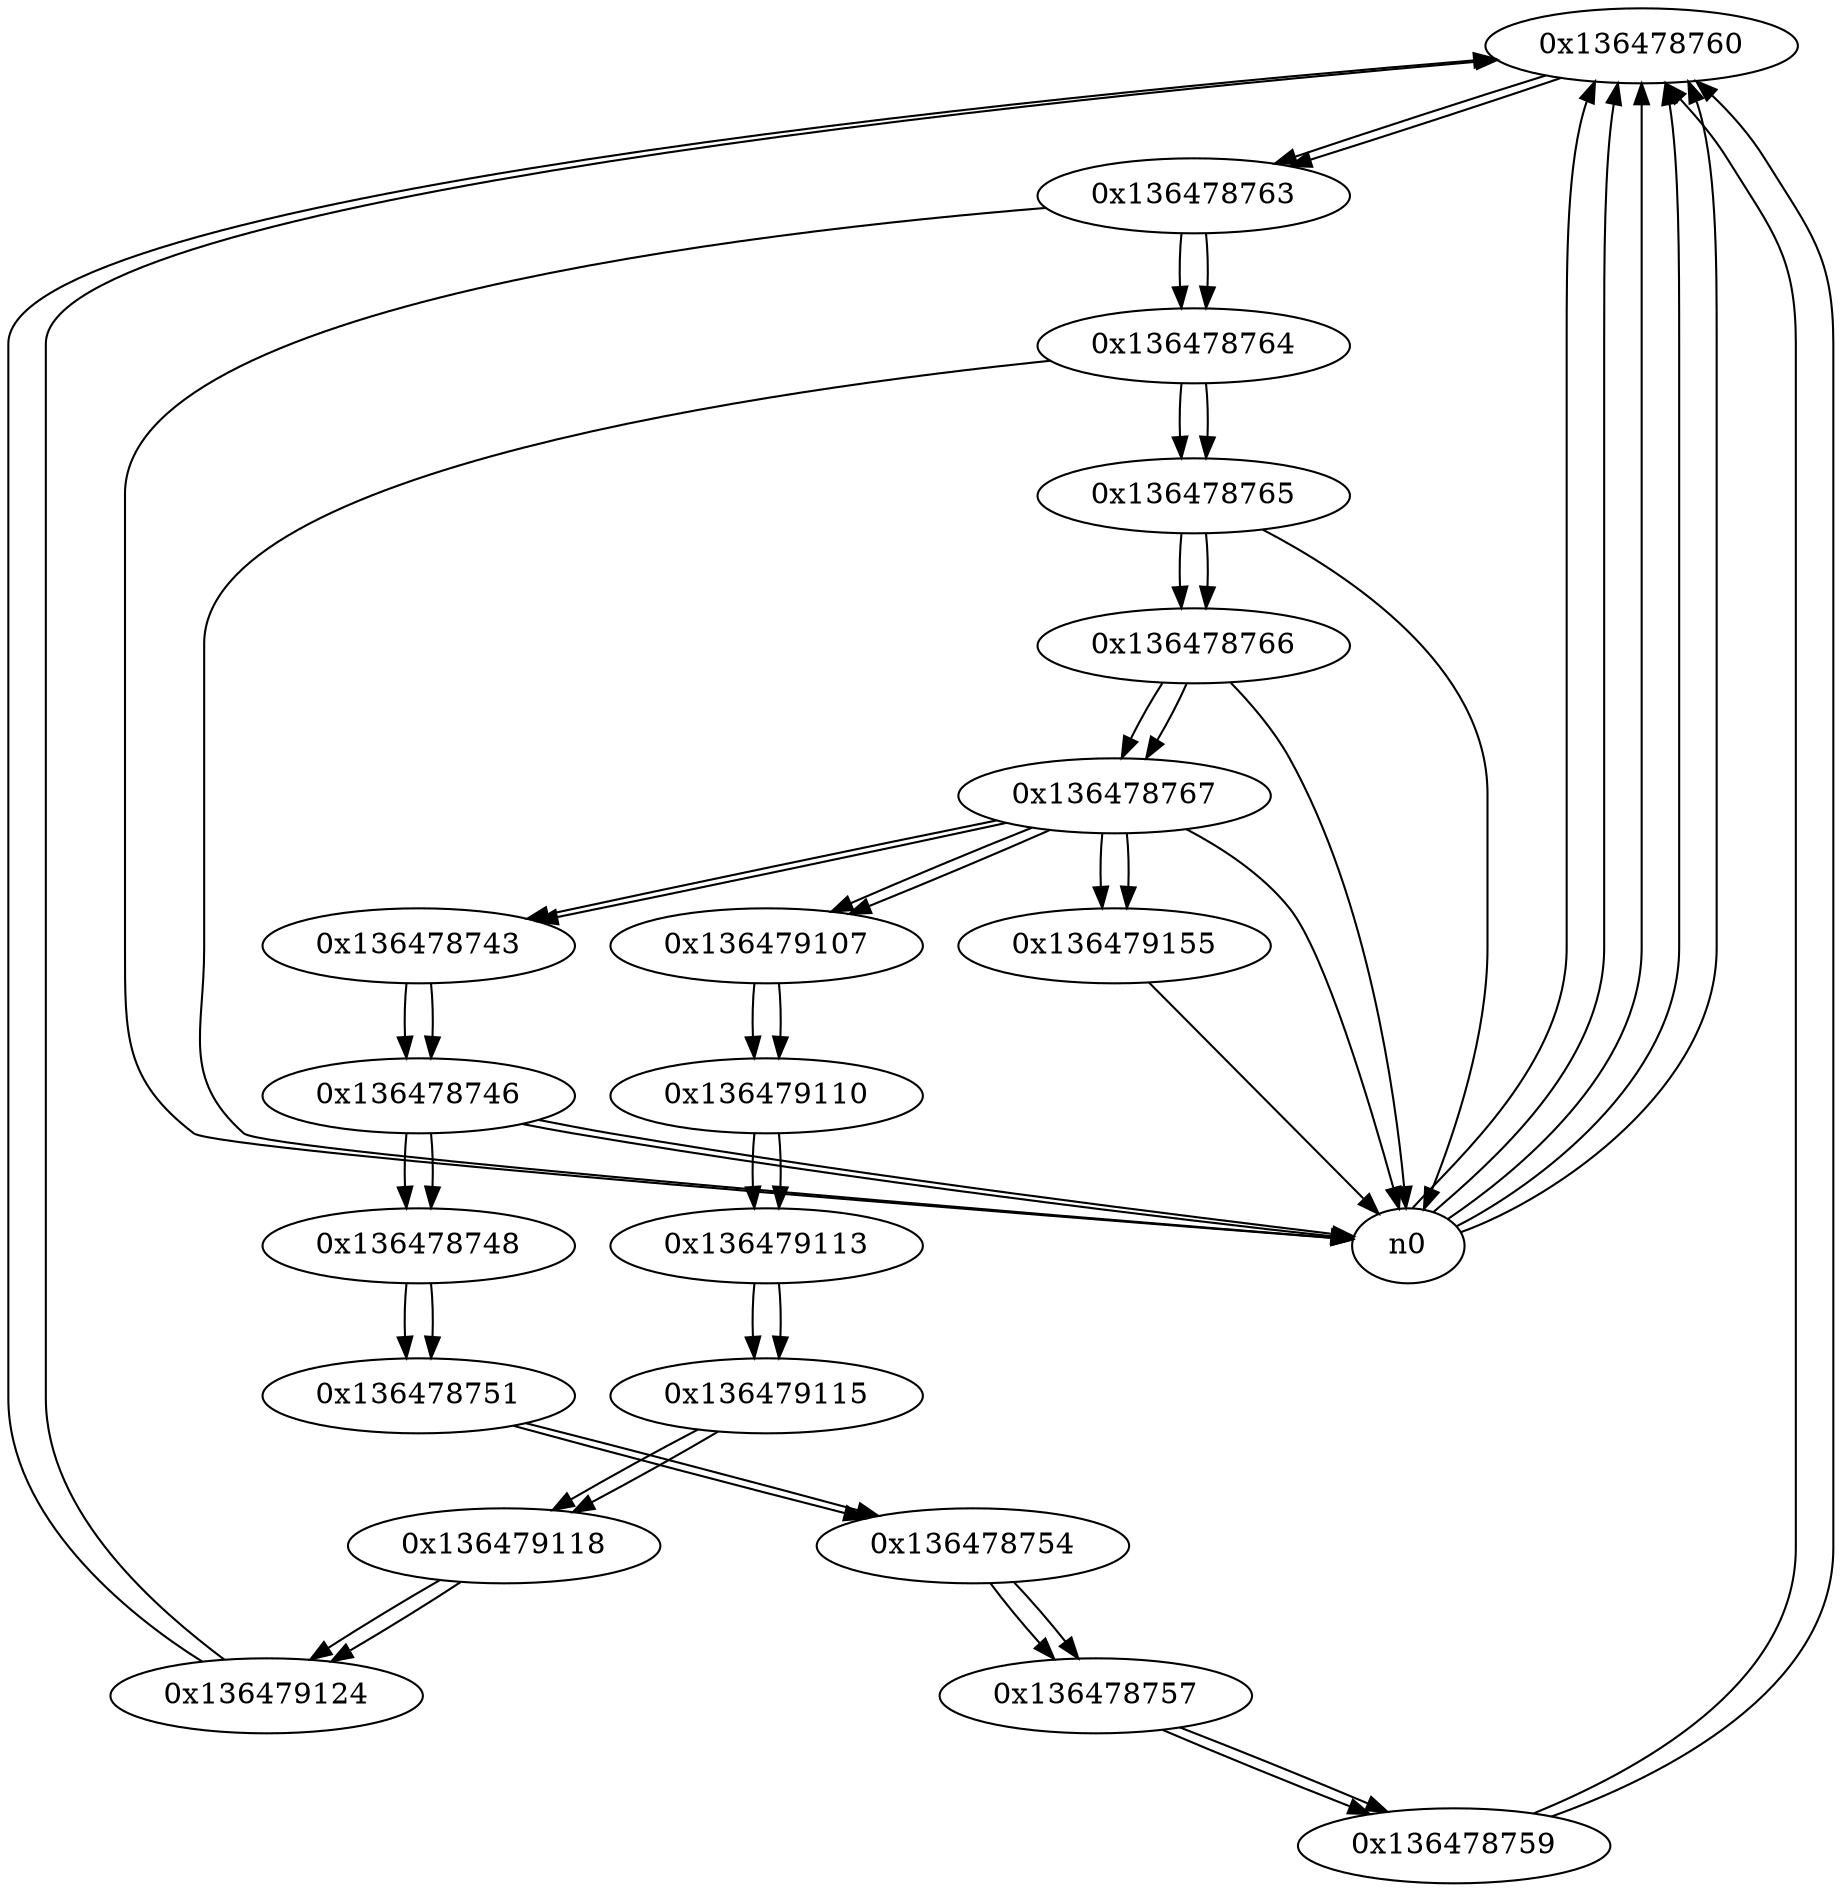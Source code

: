 digraph G{
/* nodes */
  n1 [label="0x136478760"]
  n2 [label="0x136478763"]
  n3 [label="0x136478764"]
  n4 [label="0x136478765"]
  n5 [label="0x136478766"]
  n6 [label="0x136478767"]
  n7 [label="0x136479155"]
  n8 [label="0x136479107"]
  n9 [label="0x136479110"]
  n10 [label="0x136479113"]
  n11 [label="0x136479115"]
  n12 [label="0x136479118"]
  n13 [label="0x136479124"]
  n14 [label="0x136478743"]
  n15 [label="0x136478746"]
  n16 [label="0x136478748"]
  n17 [label="0x136478751"]
  n18 [label="0x136478754"]
  n19 [label="0x136478757"]
  n20 [label="0x136478759"]
/* edges */
n1 -> n2;
n0 -> n1;
n0 -> n1;
n20 -> n1;
n0 -> n1;
n0 -> n1;
n13 -> n1;
n0 -> n1;
n2 -> n3;
n2 -> n0;
n1 -> n2;
n3 -> n4;
n3 -> n0;
n2 -> n3;
n4 -> n5;
n4 -> n0;
n3 -> n4;
n5 -> n6;
n5 -> n0;
n4 -> n5;
n6 -> n7;
n6 -> n14;
n6 -> n8;
n6 -> n0;
n5 -> n6;
n7 -> n0;
n6 -> n7;
n8 -> n9;
n6 -> n8;
n9 -> n10;
n8 -> n9;
n10 -> n11;
n9 -> n10;
n11 -> n12;
n10 -> n11;
n12 -> n13;
n11 -> n12;
n13 -> n1;
n12 -> n13;
n14 -> n15;
n6 -> n14;
n15 -> n0;
n15 -> n16;
n15 -> n0;
n14 -> n15;
n16 -> n17;
n15 -> n16;
n17 -> n18;
n16 -> n17;
n18 -> n19;
n17 -> n18;
n19 -> n20;
n18 -> n19;
n20 -> n1;
n19 -> n20;
}
